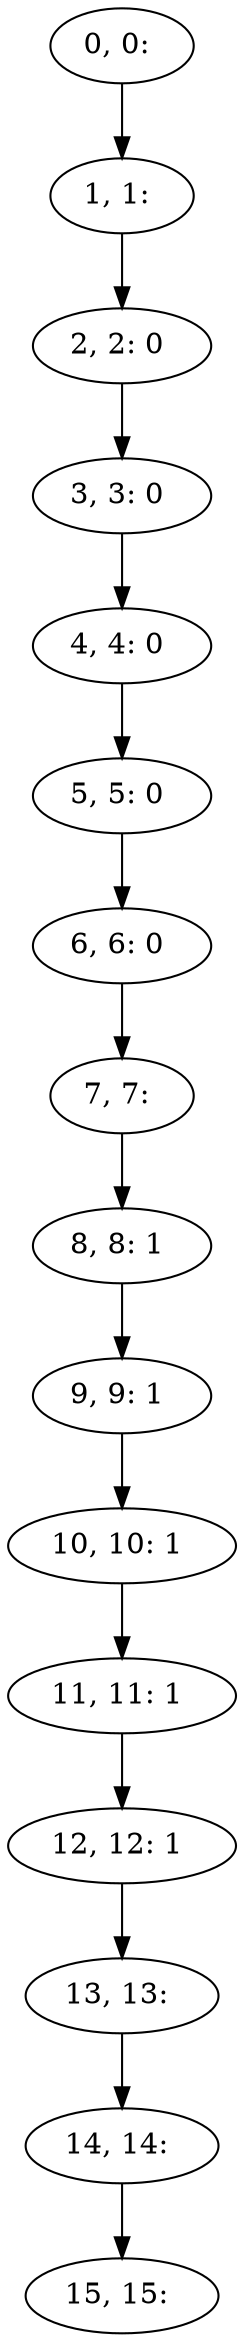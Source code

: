 digraph G {
0[label="0, 0: "];
1[label="1, 1: "];
2[label="2, 2: 0 "];
3[label="3, 3: 0 "];
4[label="4, 4: 0 "];
5[label="5, 5: 0 "];
6[label="6, 6: 0 "];
7[label="7, 7: "];
8[label="8, 8: 1 "];
9[label="9, 9: 1 "];
10[label="10, 10: 1 "];
11[label="11, 11: 1 "];
12[label="12, 12: 1 "];
13[label="13, 13: "];
14[label="14, 14: "];
15[label="15, 15: "];
0->1 ;
1->2 ;
2->3 ;
3->4 ;
4->5 ;
5->6 ;
6->7 ;
7->8 ;
8->9 ;
9->10 ;
10->11 ;
11->12 ;
12->13 ;
13->14 ;
14->15 ;
}
